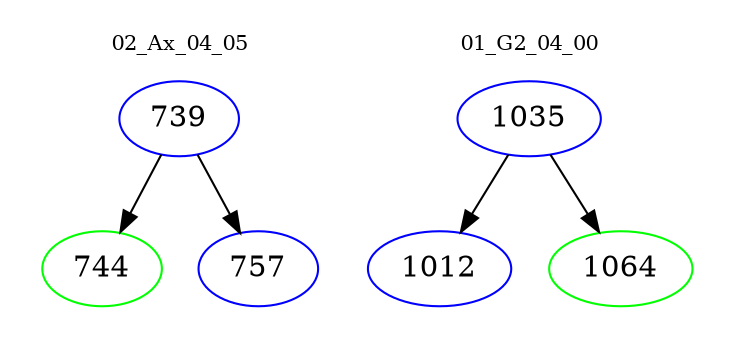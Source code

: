 digraph{
subgraph cluster_0 {
color = white
label = "02_Ax_04_05";
fontsize=10;
T0_739 [label="739", color="blue"]
T0_739 -> T0_744 [color="black"]
T0_744 [label="744", color="green"]
T0_739 -> T0_757 [color="black"]
T0_757 [label="757", color="blue"]
}
subgraph cluster_1 {
color = white
label = "01_G2_04_00";
fontsize=10;
T1_1035 [label="1035", color="blue"]
T1_1035 -> T1_1012 [color="black"]
T1_1012 [label="1012", color="blue"]
T1_1035 -> T1_1064 [color="black"]
T1_1064 [label="1064", color="green"]
}
}
